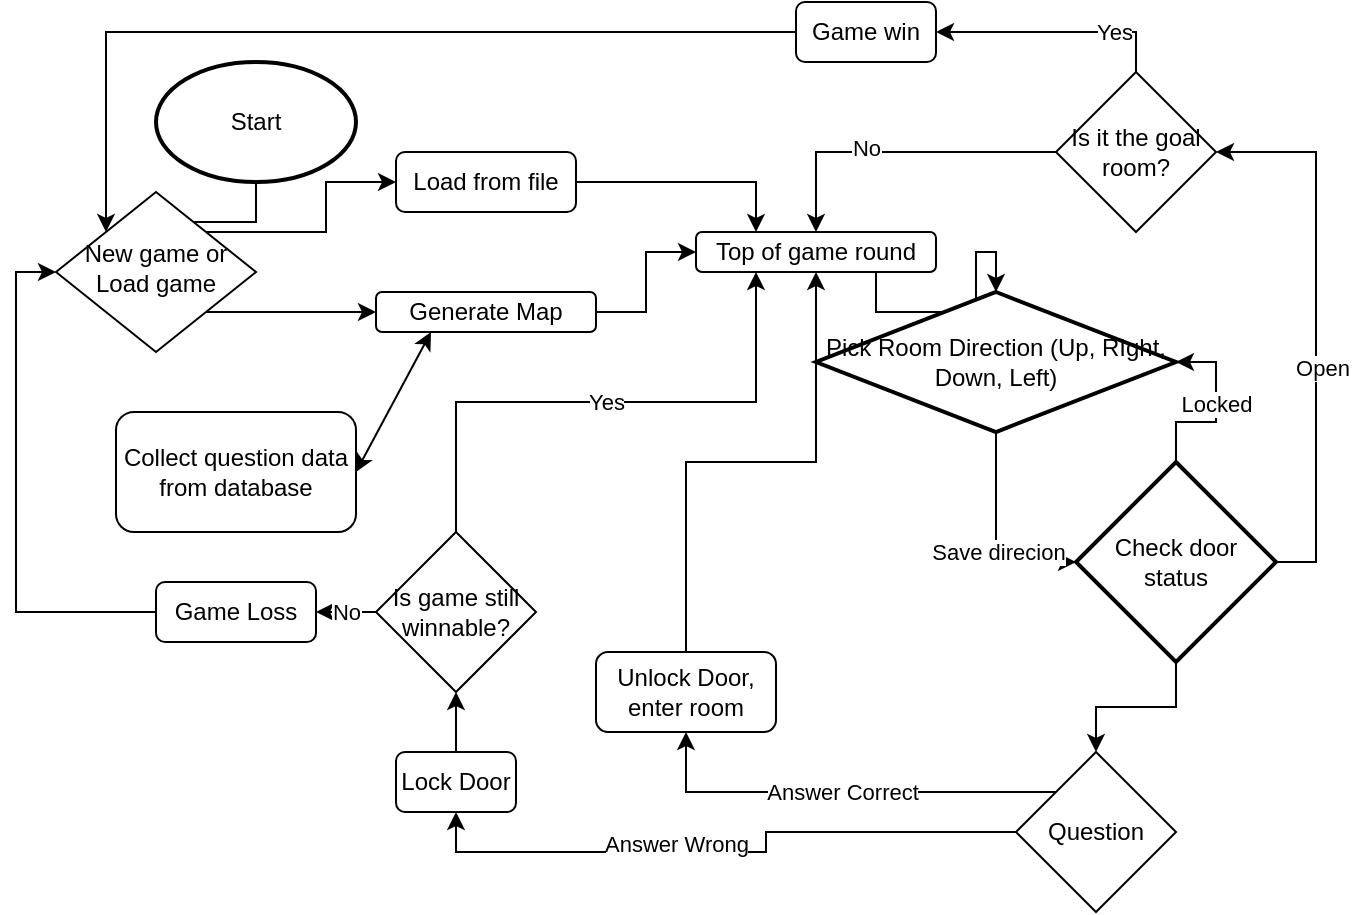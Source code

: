 <mxfile version="13.10.0" type="github">
  <diagram id="C5RBs43oDa-KdzZeNtuy" name="Page-1">
    <mxGraphModel dx="1038" dy="617" grid="1" gridSize="10" guides="1" tooltips="1" connect="1" arrows="1" fold="1" page="1" pageScale="1" pageWidth="827" pageHeight="1169" math="0" shadow="0">
      <root>
        <mxCell id="WIyWlLk6GJQsqaUBKTNV-0" />
        <mxCell id="WIyWlLk6GJQsqaUBKTNV-1" parent="WIyWlLk6GJQsqaUBKTNV-0" />
        <mxCell id="WIyWlLk6GJQsqaUBKTNV-2" value="" style="rounded=0;html=1;jettySize=auto;orthogonalLoop=1;fontSize=11;endArrow=block;endFill=0;endSize=8;strokeWidth=1;shadow=0;labelBackgroundColor=none;edgeStyle=orthogonalEdgeStyle;" parent="WIyWlLk6GJQsqaUBKTNV-1" source="eqVt8OM183zsTdJXWkha-23" target="WIyWlLk6GJQsqaUBKTNV-6" edge="1">
          <mxGeometry relative="1" as="geometry">
            <mxPoint x="220" y="120" as="sourcePoint" />
          </mxGeometry>
        </mxCell>
        <mxCell id="eqVt8OM183zsTdJXWkha-13" style="edgeStyle=orthogonalEdgeStyle;rounded=0;orthogonalLoop=1;jettySize=auto;html=1;exitX=1;exitY=0;exitDx=0;exitDy=0;entryX=0;entryY=0.5;entryDx=0;entryDy=0;" edge="1" parent="WIyWlLk6GJQsqaUBKTNV-1" source="WIyWlLk6GJQsqaUBKTNV-6" target="eqVt8OM183zsTdJXWkha-0">
          <mxGeometry relative="1" as="geometry" />
        </mxCell>
        <mxCell id="eqVt8OM183zsTdJXWkha-15" style="edgeStyle=orthogonalEdgeStyle;rounded=0;orthogonalLoop=1;jettySize=auto;html=1;exitX=1;exitY=1;exitDx=0;exitDy=0;entryX=0;entryY=0.5;entryDx=0;entryDy=0;" edge="1" parent="WIyWlLk6GJQsqaUBKTNV-1" source="WIyWlLk6GJQsqaUBKTNV-6" target="WIyWlLk6GJQsqaUBKTNV-7">
          <mxGeometry relative="1" as="geometry" />
        </mxCell>
        <mxCell id="WIyWlLk6GJQsqaUBKTNV-6" value="New game or Load game" style="rhombus;whiteSpace=wrap;html=1;shadow=0;fontFamily=Helvetica;fontSize=12;align=center;strokeWidth=1;spacing=6;spacingTop=-4;" parent="WIyWlLk6GJQsqaUBKTNV-1" vertex="1">
          <mxGeometry x="170" y="170" width="100" height="80" as="geometry" />
        </mxCell>
        <mxCell id="eqVt8OM183zsTdJXWkha-19" style="edgeStyle=orthogonalEdgeStyle;rounded=0;orthogonalLoop=1;jettySize=auto;html=1;exitX=1;exitY=0.5;exitDx=0;exitDy=0;entryX=0;entryY=0.5;entryDx=0;entryDy=0;" edge="1" parent="WIyWlLk6GJQsqaUBKTNV-1" source="WIyWlLk6GJQsqaUBKTNV-7" target="eqVt8OM183zsTdJXWkha-9">
          <mxGeometry relative="1" as="geometry" />
        </mxCell>
        <mxCell id="WIyWlLk6GJQsqaUBKTNV-7" value="Generate Map" style="rounded=1;whiteSpace=wrap;html=1;fontSize=12;glass=0;strokeWidth=1;shadow=0;" parent="WIyWlLk6GJQsqaUBKTNV-1" vertex="1">
          <mxGeometry x="330" y="220" width="110" height="20" as="geometry" />
        </mxCell>
        <mxCell id="eqVt8OM183zsTdJXWkha-17" style="edgeStyle=orthogonalEdgeStyle;rounded=0;orthogonalLoop=1;jettySize=auto;html=1;exitX=1;exitY=0.5;exitDx=0;exitDy=0;entryX=0.25;entryY=0;entryDx=0;entryDy=0;" edge="1" parent="WIyWlLk6GJQsqaUBKTNV-1" source="eqVt8OM183zsTdJXWkha-0" target="eqVt8OM183zsTdJXWkha-9">
          <mxGeometry relative="1" as="geometry" />
        </mxCell>
        <mxCell id="eqVt8OM183zsTdJXWkha-0" value="Load from file" style="rounded=1;whiteSpace=wrap;html=1;" vertex="1" parent="WIyWlLk6GJQsqaUBKTNV-1">
          <mxGeometry x="340" y="150" width="90" height="30" as="geometry" />
        </mxCell>
        <mxCell id="eqVt8OM183zsTdJXWkha-11" style="edgeStyle=orthogonalEdgeStyle;rounded=0;orthogonalLoop=1;jettySize=auto;html=1;exitX=0.75;exitY=1;exitDx=0;exitDy=0;entryX=0.5;entryY=0;entryDx=0;entryDy=0;entryPerimeter=0;" edge="1" parent="WIyWlLk6GJQsqaUBKTNV-1" source="eqVt8OM183zsTdJXWkha-9" target="eqVt8OM183zsTdJXWkha-25">
          <mxGeometry relative="1" as="geometry">
            <mxPoint x="550" y="260" as="targetPoint" />
          </mxGeometry>
        </mxCell>
        <mxCell id="eqVt8OM183zsTdJXWkha-9" value="Top of game round" style="rounded=1;whiteSpace=wrap;html=1;" vertex="1" parent="WIyWlLk6GJQsqaUBKTNV-1">
          <mxGeometry x="490" y="190" width="120" height="20" as="geometry" />
        </mxCell>
        <mxCell id="eqVt8OM183zsTdJXWkha-12" style="edgeStyle=orthogonalEdgeStyle;rounded=0;orthogonalLoop=1;jettySize=auto;html=1;exitX=0.5;exitY=1;exitDx=0;exitDy=0;" edge="1" parent="WIyWlLk6GJQsqaUBKTNV-1" source="WIyWlLk6GJQsqaUBKTNV-6" target="WIyWlLk6GJQsqaUBKTNV-6">
          <mxGeometry relative="1" as="geometry" />
        </mxCell>
        <mxCell id="eqVt8OM183zsTdJXWkha-23" value="Start" style="strokeWidth=2;html=1;shape=mxgraph.flowchart.start_1;whiteSpace=wrap;" vertex="1" parent="WIyWlLk6GJQsqaUBKTNV-1">
          <mxGeometry x="220" y="105" width="100" height="60" as="geometry" />
        </mxCell>
        <mxCell id="eqVt8OM183zsTdJXWkha-68" style="edgeStyle=orthogonalEdgeStyle;rounded=0;orthogonalLoop=1;jettySize=auto;html=1;exitX=0.5;exitY=1;exitDx=0;exitDy=0;exitPerimeter=0;entryX=0;entryY=0.5;entryDx=0;entryDy=0;entryPerimeter=0;" edge="1" parent="WIyWlLk6GJQsqaUBKTNV-1" source="eqVt8OM183zsTdJXWkha-25" target="eqVt8OM183zsTdJXWkha-27">
          <mxGeometry relative="1" as="geometry" />
        </mxCell>
        <mxCell id="eqVt8OM183zsTdJXWkha-69" value="Save direcion" style="edgeLabel;html=1;align=center;verticalAlign=middle;resizable=0;points=[];" vertex="1" connectable="0" parent="eqVt8OM183zsTdJXWkha-68">
          <mxGeometry x="0.135" y="1" relative="1" as="geometry">
            <mxPoint as="offset" />
          </mxGeometry>
        </mxCell>
        <mxCell id="eqVt8OM183zsTdJXWkha-25" value="&lt;span&gt;Pick Room Direction (Up, RIght, Down, Left)&lt;/span&gt;" style="strokeWidth=2;html=1;shape=mxgraph.flowchart.decision;whiteSpace=wrap;" vertex="1" parent="WIyWlLk6GJQsqaUBKTNV-1">
          <mxGeometry x="550" y="220" width="180" height="70" as="geometry" />
        </mxCell>
        <mxCell id="eqVt8OM183zsTdJXWkha-29" style="edgeStyle=orthogonalEdgeStyle;rounded=0;orthogonalLoop=1;jettySize=auto;html=1;exitX=1;exitY=0.5;exitDx=0;exitDy=0;exitPerimeter=0;entryX=1;entryY=0.5;entryDx=0;entryDy=0;" edge="1" parent="WIyWlLk6GJQsqaUBKTNV-1" source="eqVt8OM183zsTdJXWkha-27" target="eqVt8OM183zsTdJXWkha-51">
          <mxGeometry relative="1" as="geometry" />
        </mxCell>
        <mxCell id="eqVt8OM183zsTdJXWkha-30" value="Open" style="edgeLabel;html=1;align=center;verticalAlign=middle;resizable=0;points=[];" vertex="1" connectable="0" parent="eqVt8OM183zsTdJXWkha-29">
          <mxGeometry x="-0.144" y="-3" relative="1" as="geometry">
            <mxPoint as="offset" />
          </mxGeometry>
        </mxCell>
        <mxCell id="eqVt8OM183zsTdJXWkha-31" style="edgeStyle=orthogonalEdgeStyle;rounded=0;orthogonalLoop=1;jettySize=auto;html=1;exitX=0.5;exitY=0;exitDx=0;exitDy=0;exitPerimeter=0;entryX=1;entryY=0.5;entryDx=0;entryDy=0;entryPerimeter=0;" edge="1" parent="WIyWlLk6GJQsqaUBKTNV-1" source="eqVt8OM183zsTdJXWkha-27" target="eqVt8OM183zsTdJXWkha-25">
          <mxGeometry relative="1" as="geometry" />
        </mxCell>
        <mxCell id="eqVt8OM183zsTdJXWkha-32" value="Locked" style="edgeLabel;html=1;align=center;verticalAlign=middle;resizable=0;points=[];" vertex="1" connectable="0" parent="eqVt8OM183zsTdJXWkha-31">
          <mxGeometry x="0.095" relative="1" as="geometry">
            <mxPoint as="offset" />
          </mxGeometry>
        </mxCell>
        <mxCell id="eqVt8OM183zsTdJXWkha-35" style="edgeStyle=orthogonalEdgeStyle;rounded=0;orthogonalLoop=1;jettySize=auto;html=1;exitX=0.5;exitY=1;exitDx=0;exitDy=0;exitPerimeter=0;entryX=0.5;entryY=0;entryDx=0;entryDy=0;" edge="1" parent="WIyWlLk6GJQsqaUBKTNV-1" source="eqVt8OM183zsTdJXWkha-27" target="eqVt8OM183zsTdJXWkha-34">
          <mxGeometry relative="1" as="geometry" />
        </mxCell>
        <mxCell id="eqVt8OM183zsTdJXWkha-27" value="Check door&lt;br&gt;status" style="strokeWidth=2;html=1;shape=mxgraph.flowchart.decision;whiteSpace=wrap;" vertex="1" parent="WIyWlLk6GJQsqaUBKTNV-1">
          <mxGeometry x="680" y="305" width="100" height="100" as="geometry" />
        </mxCell>
        <mxCell id="eqVt8OM183zsTdJXWkha-37" style="edgeStyle=orthogonalEdgeStyle;rounded=0;orthogonalLoop=1;jettySize=auto;html=1;exitX=0;exitY=0.5;exitDx=0;exitDy=0;entryX=0.5;entryY=1;entryDx=0;entryDy=0;" edge="1" parent="WIyWlLk6GJQsqaUBKTNV-1" source="eqVt8OM183zsTdJXWkha-34" target="eqVt8OM183zsTdJXWkha-36">
          <mxGeometry relative="1" as="geometry">
            <mxPoint x="370" y="490" as="targetPoint" />
          </mxGeometry>
        </mxCell>
        <mxCell id="eqVt8OM183zsTdJXWkha-38" value="Answer Wrong" style="edgeLabel;html=1;align=center;verticalAlign=middle;resizable=0;points=[];" vertex="1" connectable="0" parent="eqVt8OM183zsTdJXWkha-37">
          <mxGeometry x="0.163" y="-4" relative="1" as="geometry">
            <mxPoint as="offset" />
          </mxGeometry>
        </mxCell>
        <mxCell id="eqVt8OM183zsTdJXWkha-41" value="Answer Correct" style="edgeStyle=orthogonalEdgeStyle;rounded=0;orthogonalLoop=1;jettySize=auto;html=1;exitX=0;exitY=0;exitDx=0;exitDy=0;entryX=0.5;entryY=1;entryDx=0;entryDy=0;" edge="1" parent="WIyWlLk6GJQsqaUBKTNV-1" source="eqVt8OM183zsTdJXWkha-34" target="eqVt8OM183zsTdJXWkha-40">
          <mxGeometry relative="1" as="geometry" />
        </mxCell>
        <mxCell id="eqVt8OM183zsTdJXWkha-34" value="Question" style="rhombus;whiteSpace=wrap;html=1;" vertex="1" parent="WIyWlLk6GJQsqaUBKTNV-1">
          <mxGeometry x="650" y="450" width="80" height="80" as="geometry" />
        </mxCell>
        <mxCell id="eqVt8OM183zsTdJXWkha-60" style="edgeStyle=orthogonalEdgeStyle;rounded=0;orthogonalLoop=1;jettySize=auto;html=1;exitX=0.5;exitY=0;exitDx=0;exitDy=0;entryX=0.5;entryY=1;entryDx=0;entryDy=0;" edge="1" parent="WIyWlLk6GJQsqaUBKTNV-1" source="eqVt8OM183zsTdJXWkha-36" target="eqVt8OM183zsTdJXWkha-57">
          <mxGeometry relative="1" as="geometry" />
        </mxCell>
        <mxCell id="eqVt8OM183zsTdJXWkha-36" value="Lock Door" style="rounded=1;whiteSpace=wrap;html=1;" vertex="1" parent="WIyWlLk6GJQsqaUBKTNV-1">
          <mxGeometry x="340" y="450" width="60" height="30" as="geometry" />
        </mxCell>
        <mxCell id="eqVt8OM183zsTdJXWkha-42" style="edgeStyle=orthogonalEdgeStyle;rounded=0;orthogonalLoop=1;jettySize=auto;html=1;exitX=0.5;exitY=0;exitDx=0;exitDy=0;entryX=0.5;entryY=1;entryDx=0;entryDy=0;" edge="1" parent="WIyWlLk6GJQsqaUBKTNV-1" source="eqVt8OM183zsTdJXWkha-40" target="eqVt8OM183zsTdJXWkha-9">
          <mxGeometry relative="1" as="geometry" />
        </mxCell>
        <mxCell id="eqVt8OM183zsTdJXWkha-40" value="Unlock Door,&lt;br&gt;enter room" style="rounded=1;whiteSpace=wrap;html=1;" vertex="1" parent="WIyWlLk6GJQsqaUBKTNV-1">
          <mxGeometry x="440" y="400" width="90" height="40" as="geometry" />
        </mxCell>
        <mxCell id="eqVt8OM183zsTdJXWkha-65" style="edgeStyle=orthogonalEdgeStyle;rounded=0;orthogonalLoop=1;jettySize=auto;html=1;exitX=0;exitY=0.5;exitDx=0;exitDy=0;entryX=0;entryY=0;entryDx=0;entryDy=0;" edge="1" parent="WIyWlLk6GJQsqaUBKTNV-1" source="eqVt8OM183zsTdJXWkha-44" target="WIyWlLk6GJQsqaUBKTNV-6">
          <mxGeometry relative="1" as="geometry" />
        </mxCell>
        <mxCell id="eqVt8OM183zsTdJXWkha-44" value="Game win" style="rounded=1;whiteSpace=wrap;html=1;" vertex="1" parent="WIyWlLk6GJQsqaUBKTNV-1">
          <mxGeometry x="540" y="75" width="70" height="30" as="geometry" />
        </mxCell>
        <mxCell id="eqVt8OM183zsTdJXWkha-52" style="edgeStyle=orthogonalEdgeStyle;rounded=0;orthogonalLoop=1;jettySize=auto;html=1;exitX=0;exitY=0.5;exitDx=0;exitDy=0;entryX=0.5;entryY=0;entryDx=0;entryDy=0;" edge="1" parent="WIyWlLk6GJQsqaUBKTNV-1" source="eqVt8OM183zsTdJXWkha-51" target="eqVt8OM183zsTdJXWkha-9">
          <mxGeometry relative="1" as="geometry" />
        </mxCell>
        <mxCell id="eqVt8OM183zsTdJXWkha-53" value="No" style="edgeLabel;html=1;align=center;verticalAlign=middle;resizable=0;points=[];" vertex="1" connectable="0" parent="eqVt8OM183zsTdJXWkha-52">
          <mxGeometry x="0.19" y="-2" relative="1" as="geometry">
            <mxPoint as="offset" />
          </mxGeometry>
        </mxCell>
        <mxCell id="eqVt8OM183zsTdJXWkha-54" style="edgeStyle=orthogonalEdgeStyle;rounded=0;orthogonalLoop=1;jettySize=auto;html=1;exitX=0.5;exitY=0;exitDx=0;exitDy=0;entryX=1;entryY=0.5;entryDx=0;entryDy=0;" edge="1" parent="WIyWlLk6GJQsqaUBKTNV-1" source="eqVt8OM183zsTdJXWkha-51" target="eqVt8OM183zsTdJXWkha-44">
          <mxGeometry relative="1" as="geometry" />
        </mxCell>
        <mxCell id="eqVt8OM183zsTdJXWkha-55" value="Yes" style="edgeLabel;html=1;align=center;verticalAlign=middle;resizable=0;points=[];" vertex="1" connectable="0" parent="eqVt8OM183zsTdJXWkha-54">
          <mxGeometry x="-0.48" relative="1" as="geometry">
            <mxPoint as="offset" />
          </mxGeometry>
        </mxCell>
        <mxCell id="eqVt8OM183zsTdJXWkha-51" value="Is it the goal room?" style="rhombus;whiteSpace=wrap;html=1;" vertex="1" parent="WIyWlLk6GJQsqaUBKTNV-1">
          <mxGeometry x="670" y="110" width="80" height="80" as="geometry" />
        </mxCell>
        <mxCell id="eqVt8OM183zsTdJXWkha-62" value="No" style="edgeStyle=orthogonalEdgeStyle;rounded=0;orthogonalLoop=1;jettySize=auto;html=1;exitX=0;exitY=0.5;exitDx=0;exitDy=0;entryX=1;entryY=0.5;entryDx=0;entryDy=0;" edge="1" parent="WIyWlLk6GJQsqaUBKTNV-1" source="eqVt8OM183zsTdJXWkha-57" target="eqVt8OM183zsTdJXWkha-61">
          <mxGeometry relative="1" as="geometry" />
        </mxCell>
        <mxCell id="eqVt8OM183zsTdJXWkha-63" value="Yes" style="edgeStyle=orthogonalEdgeStyle;rounded=0;orthogonalLoop=1;jettySize=auto;html=1;exitX=0.5;exitY=0;exitDx=0;exitDy=0;entryX=0.25;entryY=1;entryDx=0;entryDy=0;" edge="1" parent="WIyWlLk6GJQsqaUBKTNV-1" source="eqVt8OM183zsTdJXWkha-57" target="eqVt8OM183zsTdJXWkha-9">
          <mxGeometry relative="1" as="geometry" />
        </mxCell>
        <mxCell id="eqVt8OM183zsTdJXWkha-57" value="Is game still winnable?" style="rhombus;whiteSpace=wrap;html=1;" vertex="1" parent="WIyWlLk6GJQsqaUBKTNV-1">
          <mxGeometry x="330" y="340" width="80" height="80" as="geometry" />
        </mxCell>
        <mxCell id="eqVt8OM183zsTdJXWkha-64" style="edgeStyle=orthogonalEdgeStyle;rounded=0;orthogonalLoop=1;jettySize=auto;html=1;exitX=0;exitY=0.5;exitDx=0;exitDy=0;entryX=0;entryY=0.5;entryDx=0;entryDy=0;" edge="1" parent="WIyWlLk6GJQsqaUBKTNV-1" source="eqVt8OM183zsTdJXWkha-61" target="WIyWlLk6GJQsqaUBKTNV-6">
          <mxGeometry relative="1" as="geometry" />
        </mxCell>
        <mxCell id="eqVt8OM183zsTdJXWkha-61" value="Game Loss" style="rounded=1;whiteSpace=wrap;html=1;" vertex="1" parent="WIyWlLk6GJQsqaUBKTNV-1">
          <mxGeometry x="220" y="365" width="80" height="30" as="geometry" />
        </mxCell>
        <mxCell id="eqVt8OM183zsTdJXWkha-66" value="Collect question data from database" style="rounded=1;whiteSpace=wrap;html=1;" vertex="1" parent="WIyWlLk6GJQsqaUBKTNV-1">
          <mxGeometry x="200" y="280" width="120" height="60" as="geometry" />
        </mxCell>
        <mxCell id="eqVt8OM183zsTdJXWkha-67" value="" style="endArrow=classic;startArrow=classic;html=1;entryX=0.25;entryY=1;entryDx=0;entryDy=0;exitX=1;exitY=0.5;exitDx=0;exitDy=0;" edge="1" parent="WIyWlLk6GJQsqaUBKTNV-1" source="eqVt8OM183zsTdJXWkha-66" target="WIyWlLk6GJQsqaUBKTNV-7">
          <mxGeometry width="50" height="50" relative="1" as="geometry">
            <mxPoint x="320" y="305" as="sourcePoint" />
            <mxPoint x="370" y="255" as="targetPoint" />
          </mxGeometry>
        </mxCell>
      </root>
    </mxGraphModel>
  </diagram>
</mxfile>
